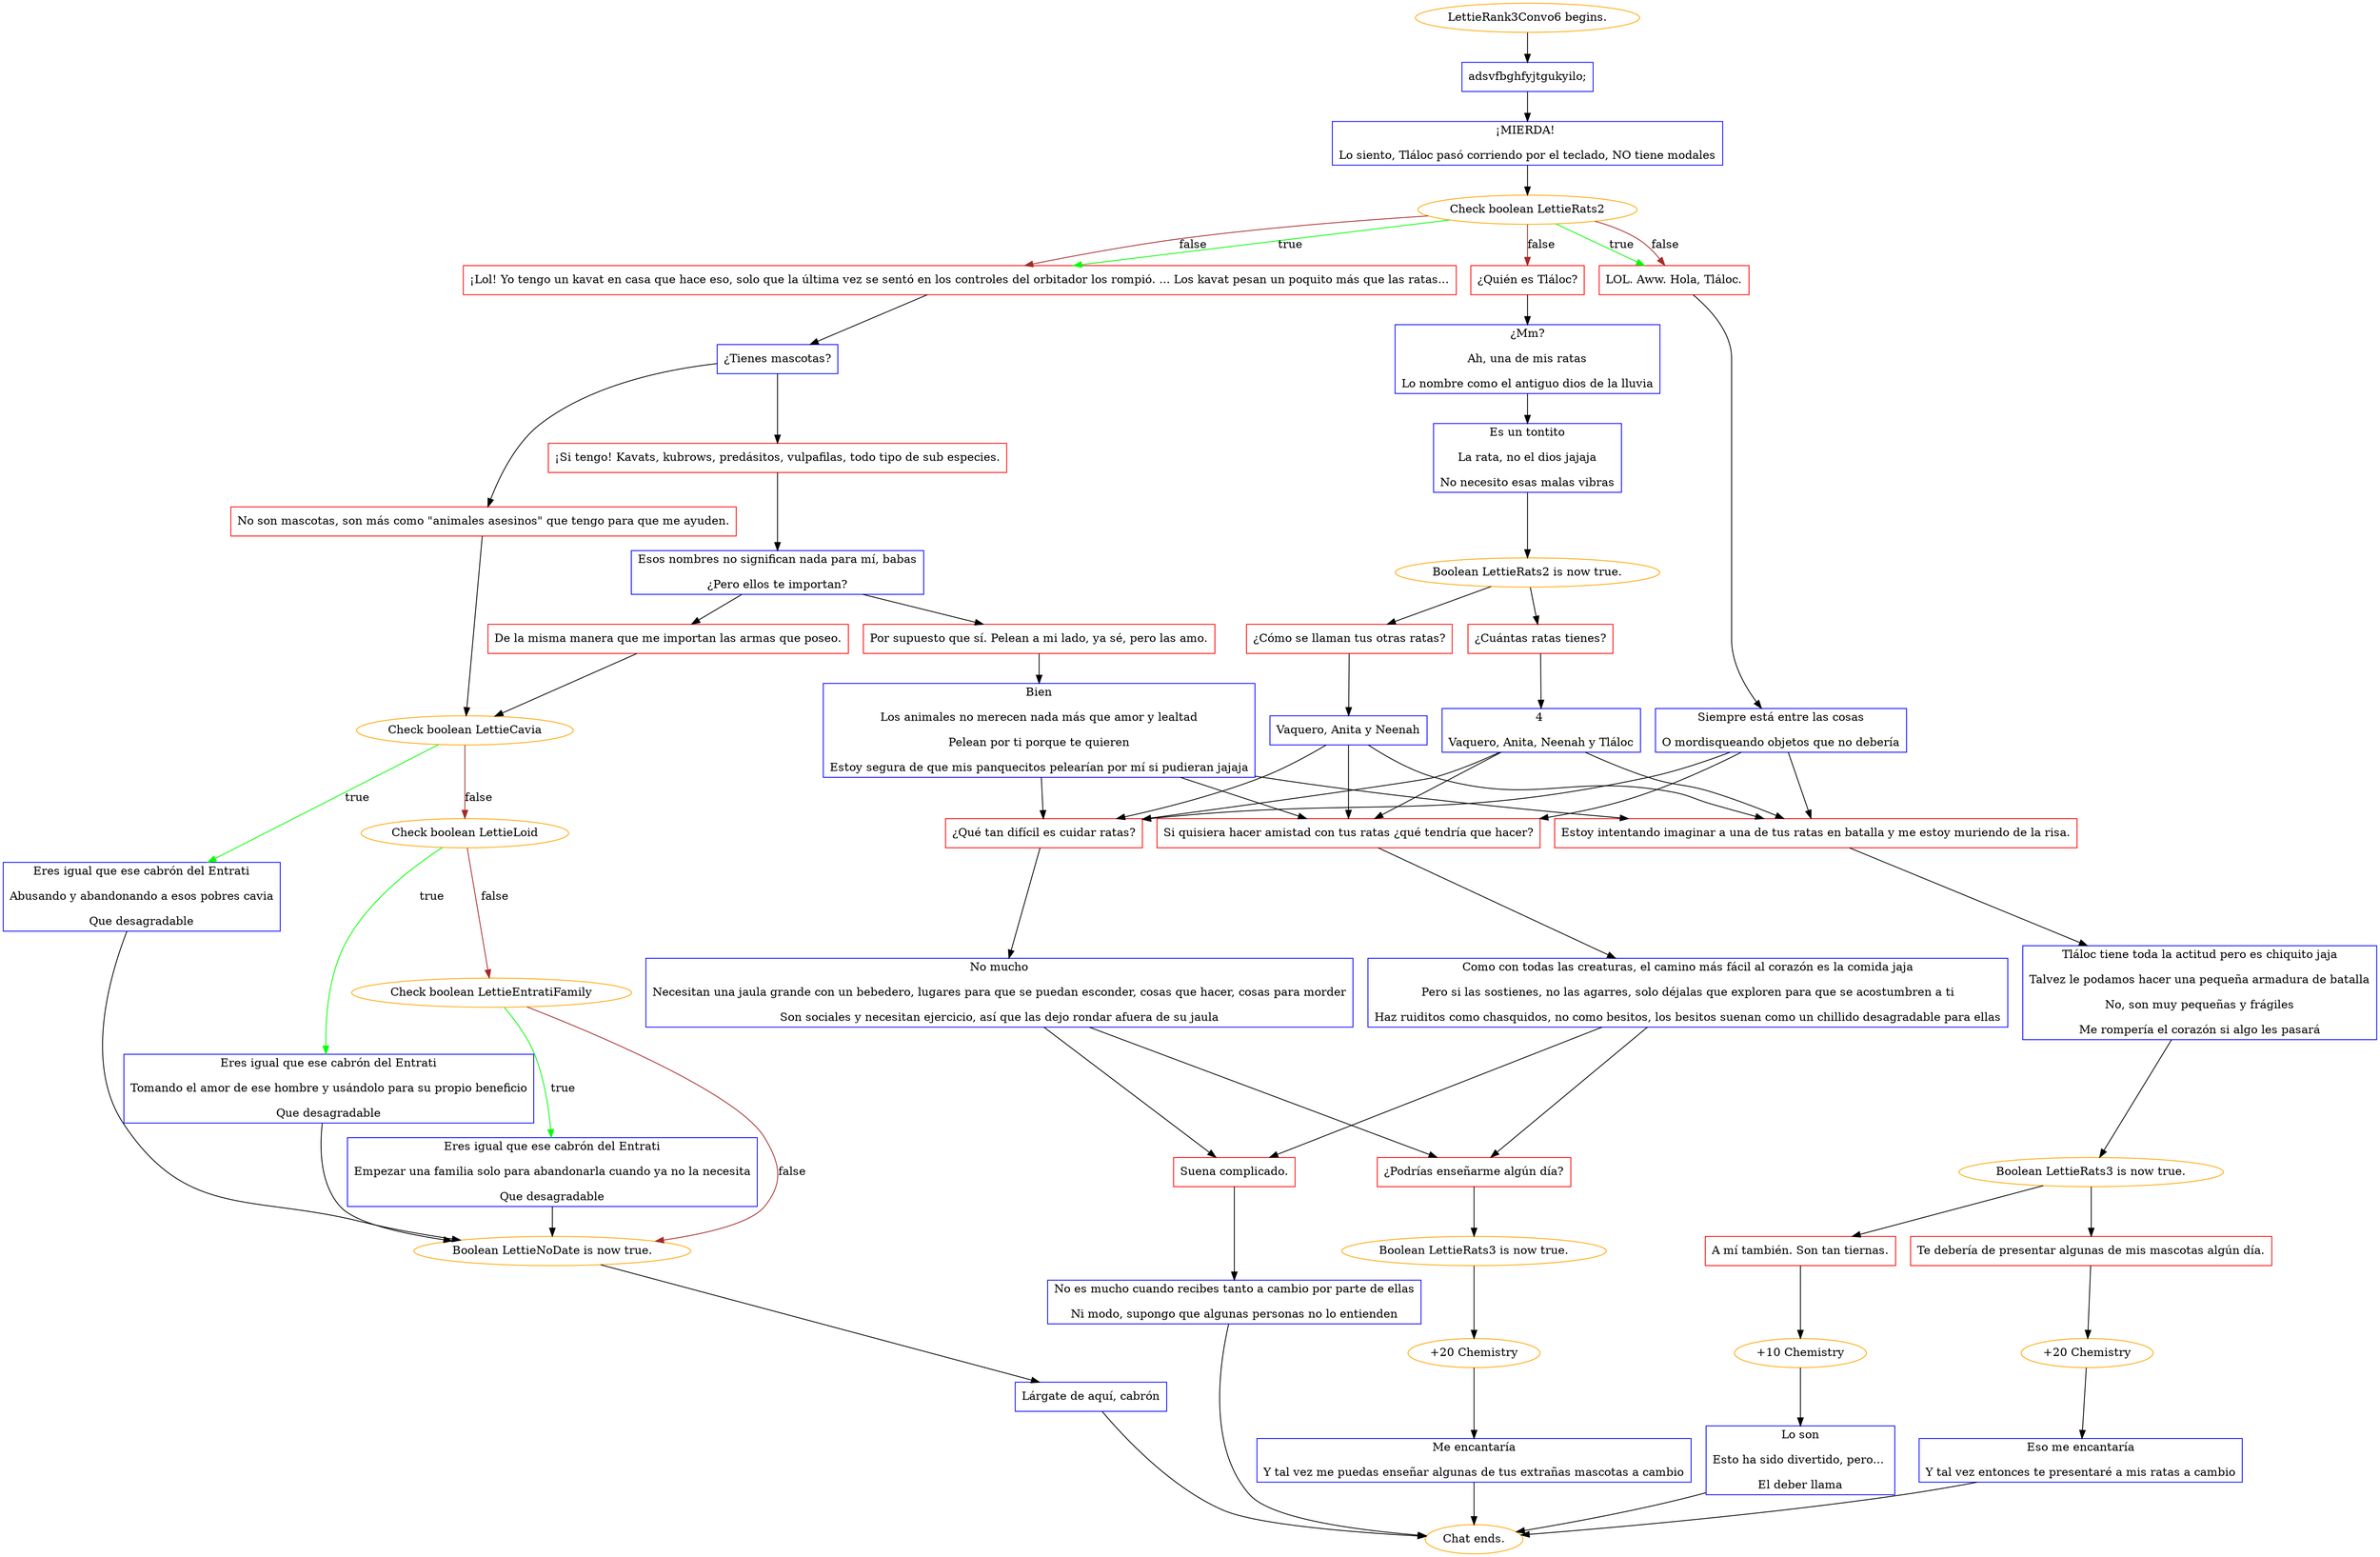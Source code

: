 digraph {
	"LettieRank3Convo6 begins." [color=orange];
		"LettieRank3Convo6 begins." -> j2730983016;
	j2730983016 [label="adsvfbghfyjtgukyilo;",shape=box,color=blue];
		j2730983016 -> j3742723398;
	j3742723398 [label="¡MIERDA! 
Lo siento, Tláloc pasó corriendo por el teclado, NO tiene modales",shape=box,color=blue];
		j3742723398 -> j352879681;
	j352879681 [label="Check boolean LettieRats2",color=orange];
		j352879681 -> j57996057 [label=true,color=green];
		j352879681 -> j4211051000 [label=true,color=green];
		j352879681 -> j57996057 [label=false,color=brown];
		j352879681 -> j3257943827 [label=false,color=brown];
		j352879681 -> j4211051000 [label=false,color=brown];
	j57996057 [label="LOL. Aww. Hola, Tláloc.",shape=box,color=red];
		j57996057 -> j1753188568;
	j4211051000 [label="¡Lol! Yo tengo un kavat en casa que hace eso, solo que la última vez se sentó en los controles del orbitador los rompió. ... Los kavat pesan un poquito más que las ratas...",shape=box,color=red];
		j4211051000 -> j2585199261;
	j3257943827 [label="¿Quién es Tláloc?",shape=box,color=red];
		j3257943827 -> j2606396545;
	j1753188568 [label="Siempre está entre las cosas
O mordisqueando objetos que no debería",shape=box,color=blue];
		j1753188568 -> j2280771072;
		j1753188568 -> j1859257672;
		j1753188568 -> j966426178;
	j2585199261 [label="¿Tienes mascotas?",shape=box,color=blue];
		j2585199261 -> j2540987201;
		j2585199261 -> j2999599799;
	j2606396545 [label="¿Mm?
Ah, una de mis ratas
Lo nombre como el antiguo dios de la lluvia",shape=box,color=blue];
		j2606396545 -> j2771024139;
	j2280771072 [label="Si quisiera hacer amistad con tus ratas ¿qué tendría que hacer?",shape=box,color=red];
		j2280771072 -> j2018315748;
	j1859257672 [label="¿Qué tan difícil es cuidar ratas?",shape=box,color=red];
		j1859257672 -> j3787742577;
	j966426178 [label="Estoy intentando imaginar a una de tus ratas en batalla y me estoy muriendo de la risa.",shape=box,color=red];
		j966426178 -> j2697562673;
	j2540987201 [label="¡Si tengo! Kavats, kubrows, predásitos, vulpafilas, todo tipo de sub especies.",shape=box,color=red];
		j2540987201 -> j1235549976;
	j2999599799 [label="No son mascotas, son más como \"animales asesinos\" que tengo para que me ayuden.",shape=box,color=red];
		j2999599799 -> j2709366223;
	j2771024139 [label="Es un tontito
La rata, no el dios jajaja
No necesito esas malas vibras",shape=box,color=blue];
		j2771024139 -> j10351059;
	j2018315748 [label="Como con todas las creaturas, el camino más fácil al corazón es la comida jaja
Pero si las sostienes, no las agarres, solo déjalas que exploren para que se acostumbren a ti
Haz ruiditos como chasquidos, no como besitos, los besitos suenan como un chillido desagradable para ellas",shape=box,color=blue];
		j2018315748 -> j2521880297;
		j2018315748 -> j1727058402;
	j3787742577 [label="No mucho
Necesitan una jaula grande con un bebedero, lugares para que se puedan esconder, cosas que hacer, cosas para morder
Son sociales y necesitan ejercicio, así que las dejo rondar afuera de su jaula",shape=box,color=blue];
		j3787742577 -> j2521880297;
		j3787742577 -> j1727058402;
	j2697562673 [label="Tláloc tiene toda la actitud pero es chiquito jaja
Talvez le podamos hacer una pequeña armadura de batalla
No, son muy pequeñas y frágiles
Me rompería el corazón si algo les pasará",shape=box,color=blue];
		j2697562673 -> j2279302391;
	j1235549976 [label="Esos nombres no significan nada para mí, babas
¿Pero ellos te importan?",shape=box,color=blue];
		j1235549976 -> j1614993359;
		j1235549976 -> j2544888080;
	j2709366223 [label="Check boolean LettieCavia",color=orange];
		j2709366223 -> j2594857525 [label=true,color=green];
		j2709366223 -> j1457704003 [label=false,color=brown];
	j10351059 [label="Boolean LettieRats2 is now true.",color=orange];
		j10351059 -> j2433908597;
		j10351059 -> j2852931942;
	j2521880297 [label="¿Podrías enseñarme algún día?",shape=box,color=red];
		j2521880297 -> j2436649932;
	j1727058402 [label="Suena complicado.",shape=box,color=red];
		j1727058402 -> j3265908978;
	j2279302391 [label="Boolean LettieRats3 is now true.",color=orange];
		j2279302391 -> j2640249845;
		j2279302391 -> j1345495801;
	j1614993359 [label="Por supuesto que sí. Pelean a mi lado, ya sé, pero las amo.",shape=box,color=red];
		j1614993359 -> j2616333295;
	j2544888080 [label="De la misma manera que me importan las armas que poseo.",shape=box,color=red];
		j2544888080 -> j2709366223;
	j2594857525 [label="Eres igual que ese cabrón del Entrati
Abusando y abandonando a esos pobres cavia
Que desagradable",shape=box,color=blue];
		j2594857525 -> j3650571808;
	j1457704003 [label="Check boolean LettieLoid",color=orange];
		j1457704003 -> j3652675497 [label=true,color=green];
		j1457704003 -> j2739792652 [label=false,color=brown];
	j2433908597 [label="¿Cuántas ratas tienes?",shape=box,color=red];
		j2433908597 -> j3057242878;
	j2852931942 [label="¿Cómo se llaman tus otras ratas?",shape=box,color=red];
		j2852931942 -> j4171200055;
	j2436649932 [label="Boolean LettieRats3 is now true.",color=orange];
		j2436649932 -> j1436656284;
	j3265908978 [label="No es mucho cuando recibes tanto a cambio por parte de ellas
Ni modo, supongo que algunas personas no lo entienden",shape=box,color=blue];
		j3265908978 -> "Chat ends.";
	j2640249845 [label="A mí también. Son tan tiernas.",shape=box,color=red];
		j2640249845 -> j1635895828;
	j1345495801 [label="Te debería de presentar algunas de mis mascotas algún día.",shape=box,color=red];
		j1345495801 -> j2841325787;
	j2616333295 [label="Bien
Los animales no merecen nada más que amor y lealtad
Pelean por ti porque te quieren
Estoy segura de que mis panquecitos pelearían por mí si pudieran jajaja",shape=box,color=blue];
		j2616333295 -> j2280771072;
		j2616333295 -> j1859257672;
		j2616333295 -> j966426178;
	j3650571808 [label="Boolean LettieNoDate is now true.",color=orange];
		j3650571808 -> j3947662504;
	j3652675497 [label="Eres igual que ese cabrón del Entrati
Tomando el amor de ese hombre y usándolo para su propio beneficio
Que desagradable",shape=box,color=blue];
		j3652675497 -> j3650571808;
	j2739792652 [label="Check boolean LettieEntratiFamily",color=orange];
		j2739792652 -> j436650102 [label=true,color=green];
		j2739792652 -> j3650571808 [label=false,color=brown];
	j3057242878 [label="4 
Vaquero, Anita, Neenah y Tláloc",shape=box,color=blue];
		j3057242878 -> j2280771072;
		j3057242878 -> j1859257672;
		j3057242878 -> j966426178;
	j4171200055 [label="Vaquero, Anita y Neenah",shape=box,color=blue];
		j4171200055 -> j2280771072;
		j4171200055 -> j1859257672;
		j4171200055 -> j966426178;
	j1436656284 [label="+20 Chemistry",color=orange];
		j1436656284 -> j2938362306;
	"Chat ends." [color=orange];
	j1635895828 [label="+10 Chemistry",color=orange];
		j1635895828 -> j949589387;
	j2841325787 [label="+20 Chemistry",color=orange];
		j2841325787 -> j1986243634;
	j3947662504 [label="Lárgate de aquí, cabrón",shape=box,color=blue];
		j3947662504 -> "Chat ends.";
	j436650102 [label="Eres igual que ese cabrón del Entrati
Empezar una familia solo para abandonarla cuando ya no la necesita
Que desagradable",shape=box,color=blue];
		j436650102 -> j3650571808;
	j2938362306 [label="Me encantaría
Y tal vez me puedas enseñar algunas de tus extrañas mascotas a cambio",shape=box,color=blue];
		j2938362306 -> "Chat ends.";
	j949589387 [label="Lo son
Esto ha sido divertido, pero... 
El deber llama",shape=box,color=blue];
		j949589387 -> "Chat ends.";
	j1986243634 [label="Eso me encantaría
Y tal vez entonces te presentaré a mis ratas a cambio",shape=box,color=blue];
		j1986243634 -> "Chat ends.";
}